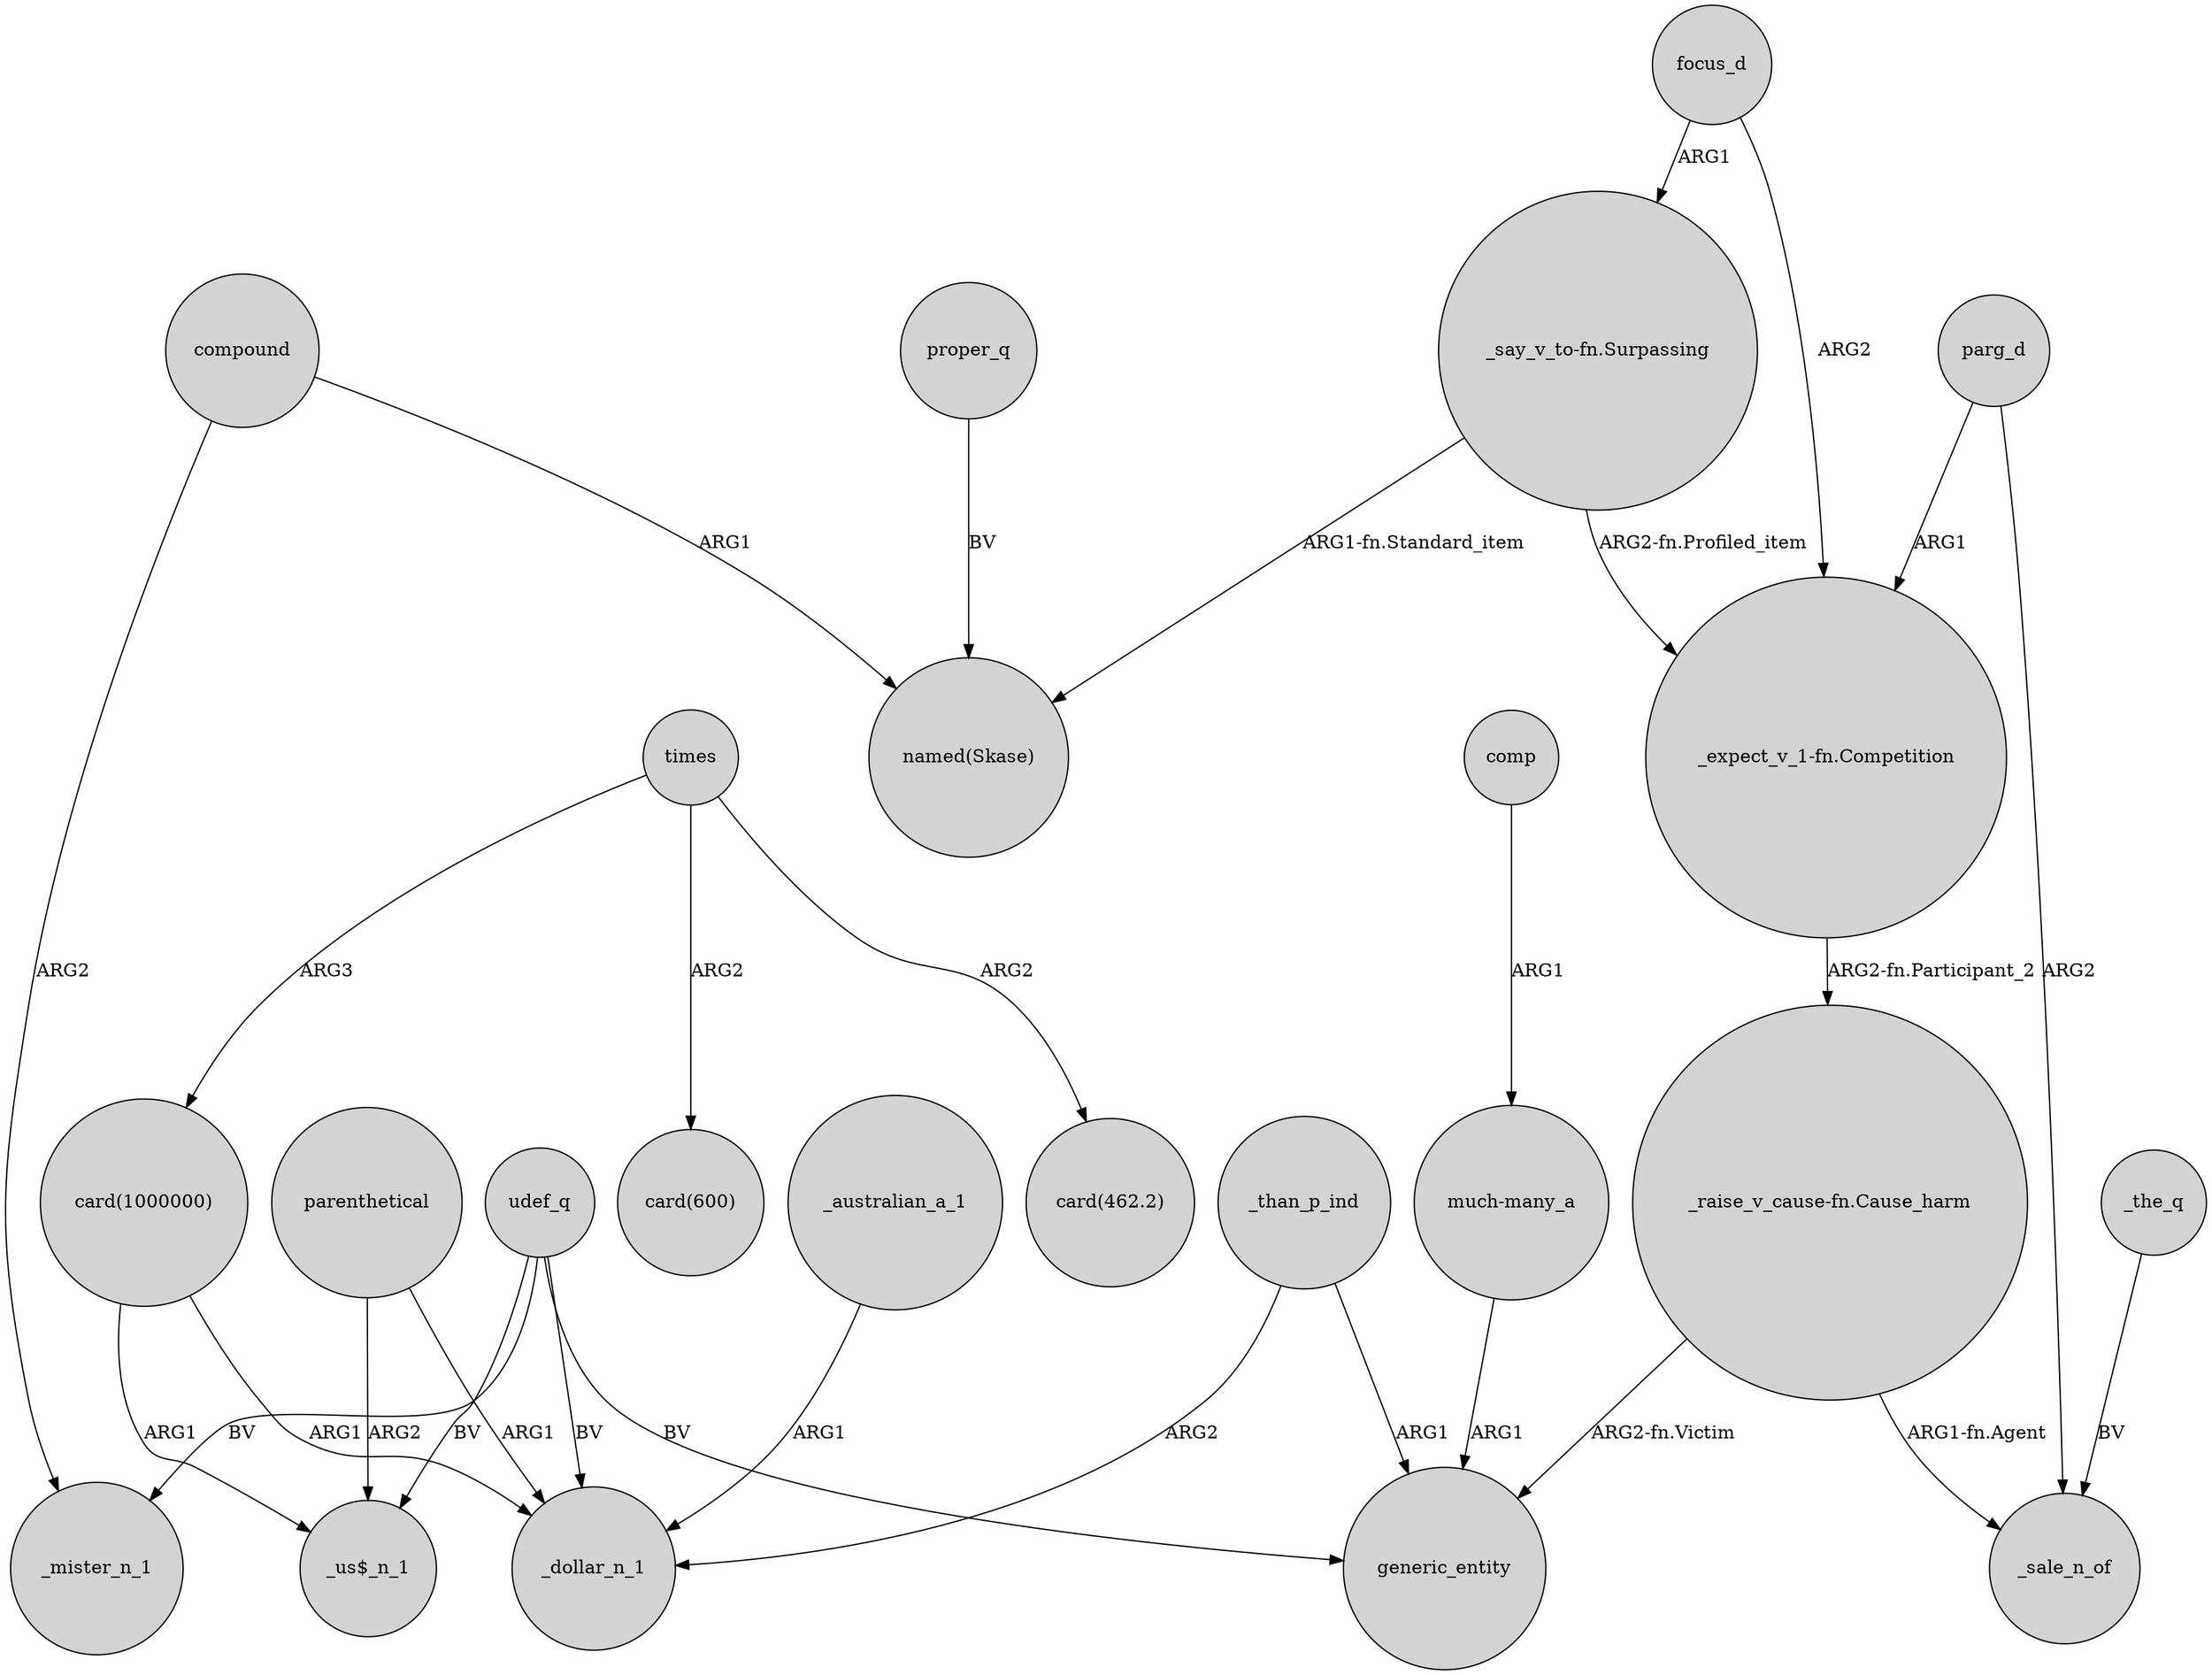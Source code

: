 digraph {
	node [shape=circle style=filled]
	compound -> _mister_n_1 [label=ARG2]
	_australian_a_1 -> _dollar_n_1 [label=ARG1]
	"_expect_v_1-fn.Competition" -> "_raise_v_cause-fn.Cause_harm" [label="ARG2-fn.Participant_2"]
	parenthetical -> "_us$_n_1" [label=ARG2]
	proper_q -> "named(Skase)" [label=BV]
	"_raise_v_cause-fn.Cause_harm" -> generic_entity [label="ARG2-fn.Victim"]
	times -> "card(462.2)" [label=ARG2]
	times -> "card(600)" [label=ARG2]
	times -> "card(1000000)" [label=ARG3]
	_than_p_ind -> generic_entity [label=ARG1]
	parenthetical -> _dollar_n_1 [label=ARG1]
	udef_q -> _mister_n_1 [label=BV]
	"_say_v_to-fn.Surpassing" -> "_expect_v_1-fn.Competition" [label="ARG2-fn.Profiled_item"]
	"_say_v_to-fn.Surpassing" -> "named(Skase)" [label="ARG1-fn.Standard_item"]
	udef_q -> generic_entity [label=BV]
	comp -> "much-many_a" [label=ARG1]
	_than_p_ind -> _dollar_n_1 [label=ARG2]
	parg_d -> _sale_n_of [label=ARG2]
	"much-many_a" -> generic_entity [label=ARG1]
	udef_q -> "_us$_n_1" [label=BV]
	udef_q -> _dollar_n_1 [label=BV]
	"card(1000000)" -> _dollar_n_1 [label=ARG1]
	focus_d -> "_expect_v_1-fn.Competition" [label=ARG2]
	parg_d -> "_expect_v_1-fn.Competition" [label=ARG1]
	"card(1000000)" -> "_us$_n_1" [label=ARG1]
	compound -> "named(Skase)" [label=ARG1]
	focus_d -> "_say_v_to-fn.Surpassing" [label=ARG1]
	"_raise_v_cause-fn.Cause_harm" -> _sale_n_of [label="ARG1-fn.Agent"]
	_the_q -> _sale_n_of [label=BV]
}
